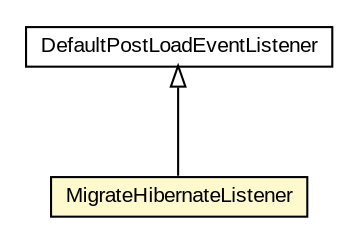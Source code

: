 #!/usr/local/bin/dot
#
# Class diagram 
# Generated by UMLGraph version R5_6 (http://www.umlgraph.org/)
#

digraph G {
	edge [fontname="arial",fontsize=10,labelfontname="arial",labelfontsize=10];
	node [fontname="arial",fontsize=10,shape=plaintext];
	nodesep=0.25;
	ranksep=0.5;
	// hibernate.migrate.MigrateHibernateListener
	c18647 [label=<<table title="hibernate.migrate.MigrateHibernateListener" border="0" cellborder="1" cellspacing="0" cellpadding="2" port="p" bgcolor="lemonChiffon" href="./MigrateHibernateListener.html">
		<tr><td><table border="0" cellspacing="0" cellpadding="1">
<tr><td align="center" balign="center"> MigrateHibernateListener </td></tr>
		</table></td></tr>
		</table>>, URL="./MigrateHibernateListener.html", fontname="arial", fontcolor="black", fontsize=10.0];
	//hibernate.migrate.MigrateHibernateListener extends org.hibernate.event.def.DefaultPostLoadEventListener
	c18772:p -> c18647:p [dir=back,arrowtail=empty];
	// org.hibernate.event.def.DefaultPostLoadEventListener
	c18772 [label=<<table title="org.hibernate.event.def.DefaultPostLoadEventListener" border="0" cellborder="1" cellspacing="0" cellpadding="2" port="p" href="http://java.sun.com/j2se/1.4.2/docs/api/org/hibernate/event/def/DefaultPostLoadEventListener.html">
		<tr><td><table border="0" cellspacing="0" cellpadding="1">
<tr><td align="center" balign="center"> DefaultPostLoadEventListener </td></tr>
		</table></td></tr>
		</table>>, URL="http://java.sun.com/j2se/1.4.2/docs/api/org/hibernate/event/def/DefaultPostLoadEventListener.html", fontname="arial", fontcolor="black", fontsize=10.0];
}

